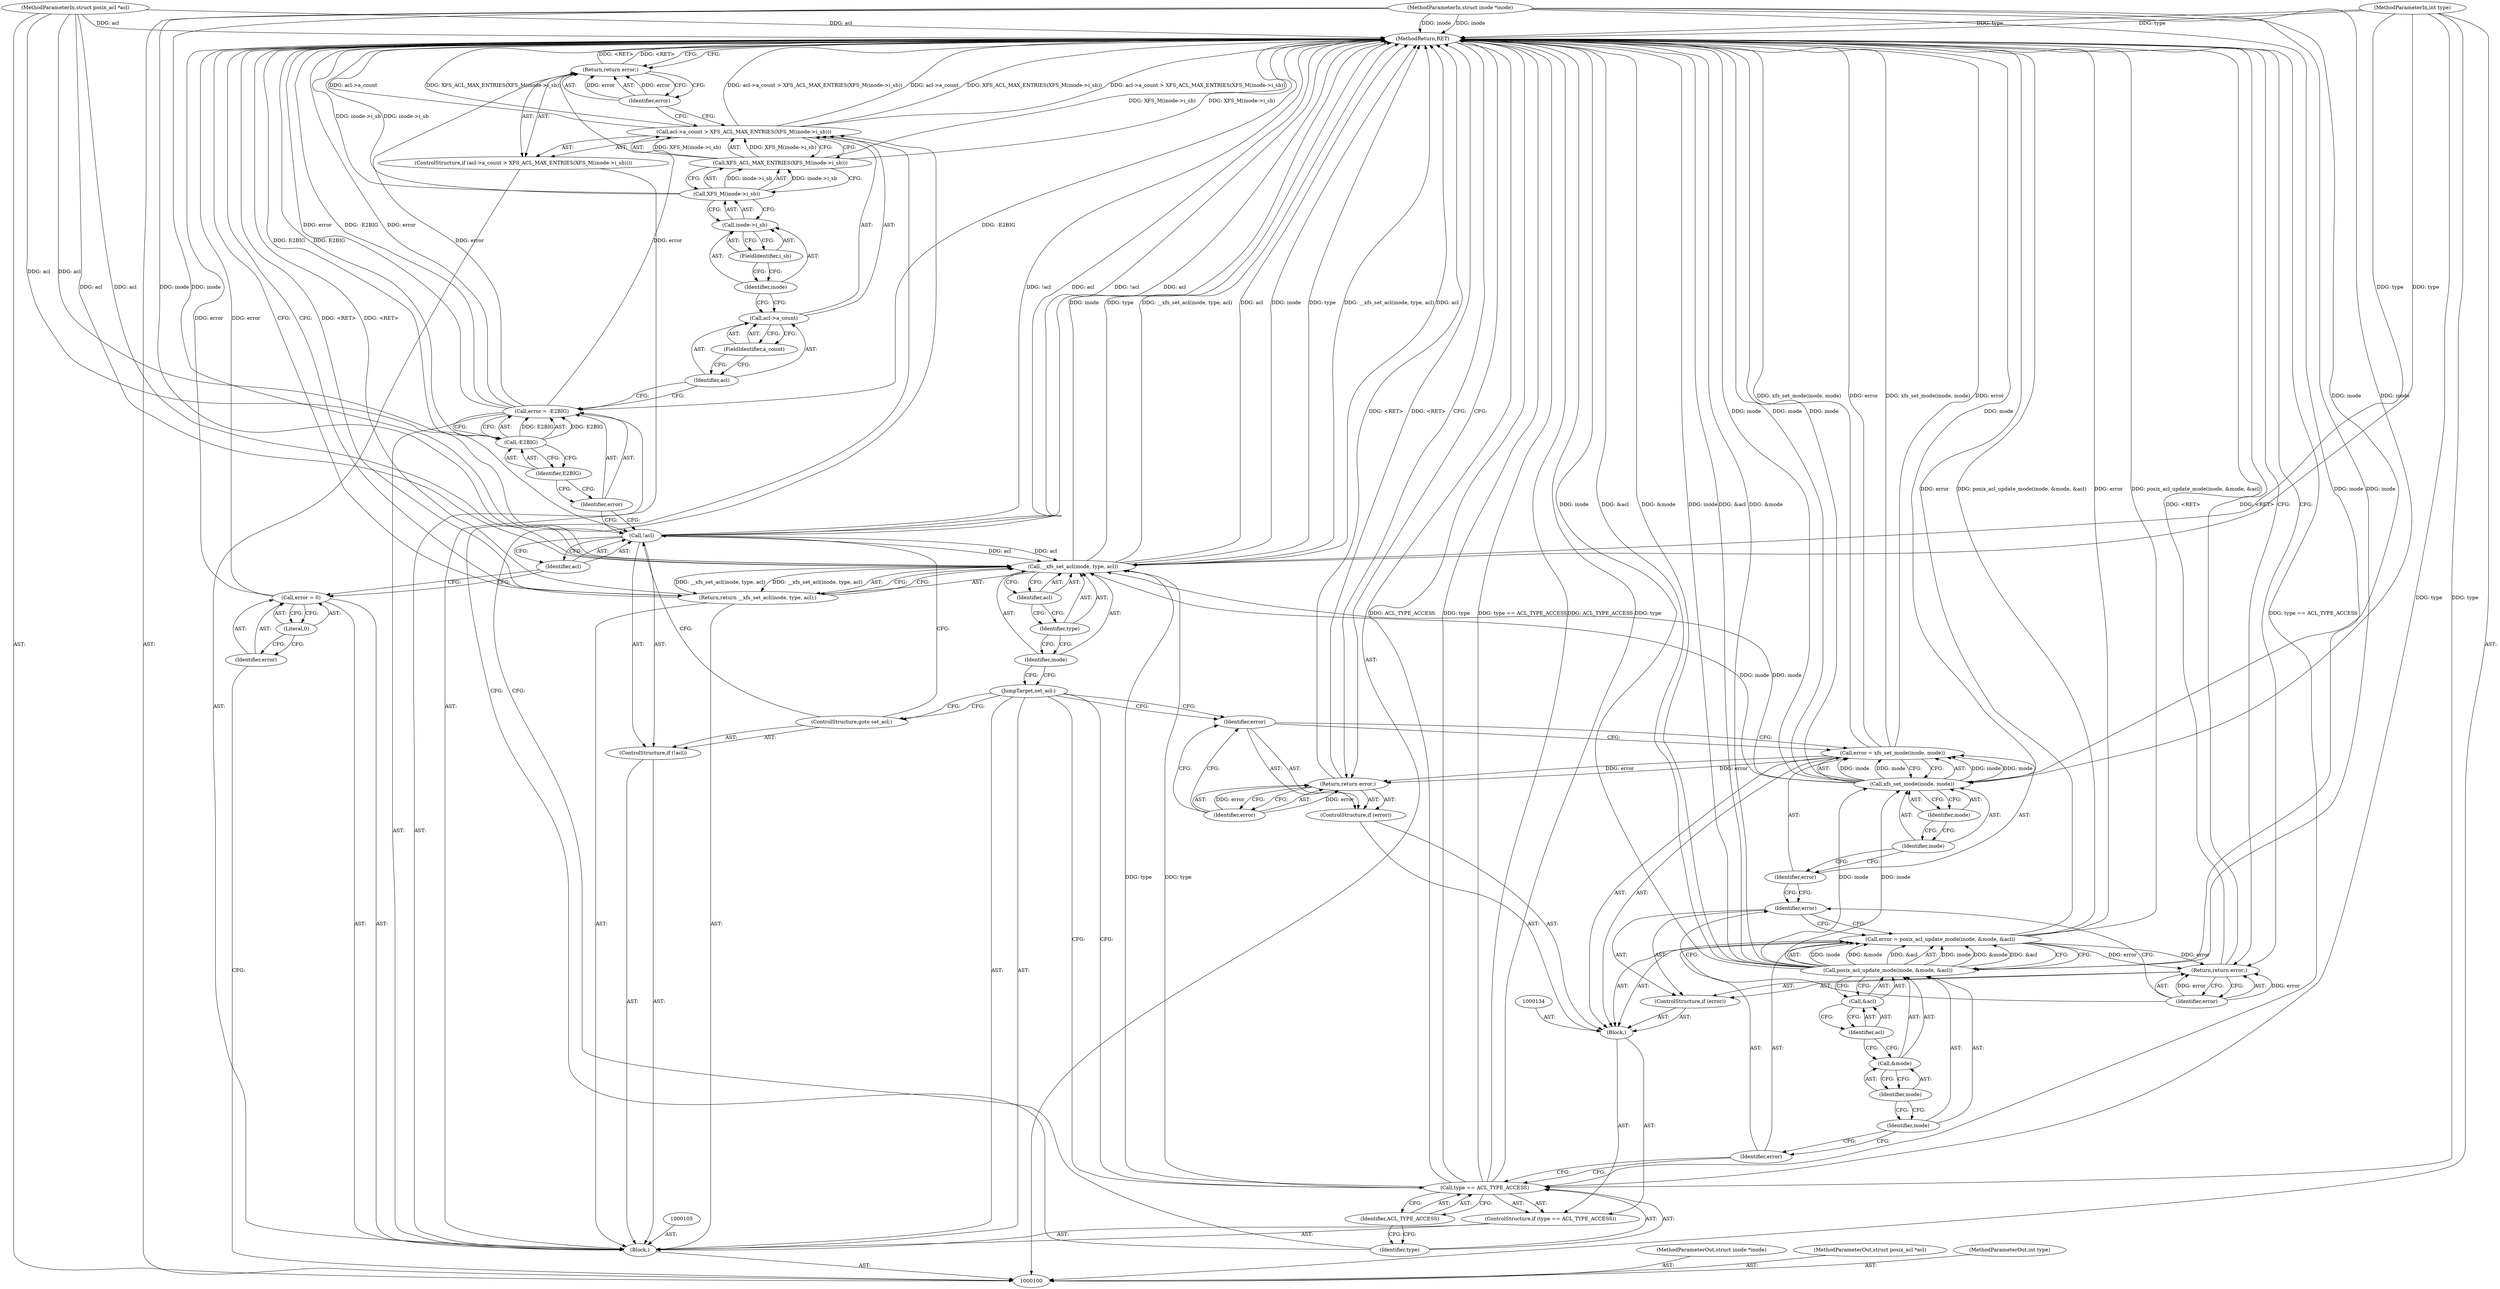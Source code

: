 digraph "0_linux_073931017b49d9458aa351605b43a7e34598caef_12" {
"1000162" [label="(MethodReturn,RET)"];
"1000101" [label="(MethodParameterIn,struct inode *inode)"];
"1000227" [label="(MethodParameterOut,struct inode *inode)"];
"1000102" [label="(MethodParameterIn,struct posix_acl *acl)"];
"1000228" [label="(MethodParameterOut,struct posix_acl *acl)"];
"1000103" [label="(MethodParameterIn,int type)"];
"1000229" [label="(MethodParameterOut,int type)"];
"1000128" [label="(Identifier,error)"];
"1000127" [label="(Return,return error;)"];
"1000132" [label="(Identifier,ACL_TYPE_ACCESS)"];
"1000129" [label="(ControlStructure,if (type == ACL_TYPE_ACCESS))"];
"1000130" [label="(Call,type == ACL_TYPE_ACCESS)"];
"1000131" [label="(Identifier,type)"];
"1000133" [label="(Block,)"];
"1000137" [label="(Call,posix_acl_update_mode(inode, &mode, &acl))"];
"1000135" [label="(Call,error = posix_acl_update_mode(inode, &mode, &acl))"];
"1000136" [label="(Identifier,error)"];
"1000138" [label="(Identifier,inode)"];
"1000139" [label="(Call,&mode)"];
"1000140" [label="(Identifier,mode)"];
"1000141" [label="(Call,&acl)"];
"1000142" [label="(Identifier,acl)"];
"1000143" [label="(ControlStructure,if (error))"];
"1000144" [label="(Identifier,error)"];
"1000146" [label="(Identifier,error)"];
"1000145" [label="(Return,return error;)"];
"1000149" [label="(Call,xfs_set_mode(inode, mode))"];
"1000150" [label="(Identifier,inode)"];
"1000147" [label="(Call,error = xfs_set_mode(inode, mode))"];
"1000148" [label="(Identifier,error)"];
"1000151" [label="(Identifier,mode)"];
"1000152" [label="(ControlStructure,if (error))"];
"1000153" [label="(Identifier,error)"];
"1000104" [label="(Block,)"];
"1000155" [label="(Identifier,error)"];
"1000154" [label="(Return,return error;)"];
"1000156" [label="(JumpTarget,set_acl:)"];
"1000157" [label="(Return,return __xfs_set_acl(inode, type, acl);)"];
"1000159" [label="(Identifier,inode)"];
"1000160" [label="(Identifier,type)"];
"1000161" [label="(Identifier,acl)"];
"1000158" [label="(Call,__xfs_set_acl(inode, type, acl))"];
"1000108" [label="(Literal,0)"];
"1000106" [label="(Call,error = 0)"];
"1000107" [label="(Identifier,error)"];
"1000109" [label="(ControlStructure,if (!acl))"];
"1000110" [label="(Call,!acl)"];
"1000111" [label="(Identifier,acl)"];
"1000112" [label="(ControlStructure,goto set_acl;)"];
"1000113" [label="(Call,error = -E2BIG)"];
"1000114" [label="(Identifier,error)"];
"1000116" [label="(Identifier,E2BIG)"];
"1000115" [label="(Call,-E2BIG)"];
"1000117" [label="(ControlStructure,if (acl->a_count > XFS_ACL_MAX_ENTRIES(XFS_M(inode->i_sb))))"];
"1000121" [label="(FieldIdentifier,a_count)"];
"1000122" [label="(Call,XFS_ACL_MAX_ENTRIES(XFS_M(inode->i_sb)))"];
"1000123" [label="(Call,XFS_M(inode->i_sb))"];
"1000124" [label="(Call,inode->i_sb)"];
"1000125" [label="(Identifier,inode)"];
"1000118" [label="(Call,acl->a_count > XFS_ACL_MAX_ENTRIES(XFS_M(inode->i_sb)))"];
"1000119" [label="(Call,acl->a_count)"];
"1000120" [label="(Identifier,acl)"];
"1000126" [label="(FieldIdentifier,i_sb)"];
"1000162" -> "1000100"  [label="AST: "];
"1000162" -> "1000127"  [label="CFG: "];
"1000162" -> "1000145"  [label="CFG: "];
"1000162" -> "1000154"  [label="CFG: "];
"1000162" -> "1000157"  [label="CFG: "];
"1000145" -> "1000162"  [label="DDG: <RET>"];
"1000127" -> "1000162"  [label="DDG: <RET>"];
"1000158" -> "1000162"  [label="DDG: inode"];
"1000158" -> "1000162"  [label="DDG: type"];
"1000158" -> "1000162"  [label="DDG: __xfs_set_acl(inode, type, acl)"];
"1000158" -> "1000162"  [label="DDG: acl"];
"1000130" -> "1000162"  [label="DDG: type == ACL_TYPE_ACCESS"];
"1000130" -> "1000162"  [label="DDG: ACL_TYPE_ACCESS"];
"1000130" -> "1000162"  [label="DDG: type"];
"1000113" -> "1000162"  [label="DDG: -E2BIG"];
"1000113" -> "1000162"  [label="DDG: error"];
"1000118" -> "1000162"  [label="DDG: acl->a_count > XFS_ACL_MAX_ENTRIES(XFS_M(inode->i_sb))"];
"1000118" -> "1000162"  [label="DDG: acl->a_count"];
"1000118" -> "1000162"  [label="DDG: XFS_ACL_MAX_ENTRIES(XFS_M(inode->i_sb))"];
"1000102" -> "1000162"  [label="DDG: acl"];
"1000149" -> "1000162"  [label="DDG: inode"];
"1000149" -> "1000162"  [label="DDG: mode"];
"1000137" -> "1000162"  [label="DDG: inode"];
"1000137" -> "1000162"  [label="DDG: &acl"];
"1000137" -> "1000162"  [label="DDG: &mode"];
"1000106" -> "1000162"  [label="DDG: error"];
"1000122" -> "1000162"  [label="DDG: XFS_M(inode->i_sb)"];
"1000103" -> "1000162"  [label="DDG: type"];
"1000147" -> "1000162"  [label="DDG: xfs_set_mode(inode, mode)"];
"1000147" -> "1000162"  [label="DDG: error"];
"1000101" -> "1000162"  [label="DDG: inode"];
"1000110" -> "1000162"  [label="DDG: !acl"];
"1000110" -> "1000162"  [label="DDG: acl"];
"1000135" -> "1000162"  [label="DDG: error"];
"1000135" -> "1000162"  [label="DDG: posix_acl_update_mode(inode, &mode, &acl)"];
"1000115" -> "1000162"  [label="DDG: E2BIG"];
"1000123" -> "1000162"  [label="DDG: inode->i_sb"];
"1000157" -> "1000162"  [label="DDG: <RET>"];
"1000154" -> "1000162"  [label="DDG: <RET>"];
"1000101" -> "1000100"  [label="AST: "];
"1000101" -> "1000162"  [label="DDG: inode"];
"1000101" -> "1000137"  [label="DDG: inode"];
"1000101" -> "1000149"  [label="DDG: inode"];
"1000101" -> "1000158"  [label="DDG: inode"];
"1000227" -> "1000100"  [label="AST: "];
"1000102" -> "1000100"  [label="AST: "];
"1000102" -> "1000162"  [label="DDG: acl"];
"1000102" -> "1000110"  [label="DDG: acl"];
"1000102" -> "1000158"  [label="DDG: acl"];
"1000228" -> "1000100"  [label="AST: "];
"1000103" -> "1000100"  [label="AST: "];
"1000103" -> "1000162"  [label="DDG: type"];
"1000103" -> "1000130"  [label="DDG: type"];
"1000103" -> "1000158"  [label="DDG: type"];
"1000229" -> "1000100"  [label="AST: "];
"1000128" -> "1000127"  [label="AST: "];
"1000128" -> "1000118"  [label="CFG: "];
"1000127" -> "1000128"  [label="CFG: "];
"1000128" -> "1000127"  [label="DDG: error"];
"1000127" -> "1000117"  [label="AST: "];
"1000127" -> "1000128"  [label="CFG: "];
"1000128" -> "1000127"  [label="AST: "];
"1000162" -> "1000127"  [label="CFG: "];
"1000127" -> "1000162"  [label="DDG: <RET>"];
"1000128" -> "1000127"  [label="DDG: error"];
"1000113" -> "1000127"  [label="DDG: error"];
"1000132" -> "1000130"  [label="AST: "];
"1000132" -> "1000131"  [label="CFG: "];
"1000130" -> "1000132"  [label="CFG: "];
"1000129" -> "1000104"  [label="AST: "];
"1000130" -> "1000129"  [label="AST: "];
"1000133" -> "1000129"  [label="AST: "];
"1000130" -> "1000129"  [label="AST: "];
"1000130" -> "1000132"  [label="CFG: "];
"1000131" -> "1000130"  [label="AST: "];
"1000132" -> "1000130"  [label="AST: "];
"1000136" -> "1000130"  [label="CFG: "];
"1000156" -> "1000130"  [label="CFG: "];
"1000130" -> "1000162"  [label="DDG: type == ACL_TYPE_ACCESS"];
"1000130" -> "1000162"  [label="DDG: ACL_TYPE_ACCESS"];
"1000130" -> "1000162"  [label="DDG: type"];
"1000103" -> "1000130"  [label="DDG: type"];
"1000130" -> "1000158"  [label="DDG: type"];
"1000131" -> "1000130"  [label="AST: "];
"1000131" -> "1000118"  [label="CFG: "];
"1000132" -> "1000131"  [label="CFG: "];
"1000133" -> "1000129"  [label="AST: "];
"1000134" -> "1000133"  [label="AST: "];
"1000135" -> "1000133"  [label="AST: "];
"1000143" -> "1000133"  [label="AST: "];
"1000147" -> "1000133"  [label="AST: "];
"1000152" -> "1000133"  [label="AST: "];
"1000137" -> "1000135"  [label="AST: "];
"1000137" -> "1000141"  [label="CFG: "];
"1000138" -> "1000137"  [label="AST: "];
"1000139" -> "1000137"  [label="AST: "];
"1000141" -> "1000137"  [label="AST: "];
"1000135" -> "1000137"  [label="CFG: "];
"1000137" -> "1000162"  [label="DDG: inode"];
"1000137" -> "1000162"  [label="DDG: &acl"];
"1000137" -> "1000162"  [label="DDG: &mode"];
"1000137" -> "1000135"  [label="DDG: inode"];
"1000137" -> "1000135"  [label="DDG: &mode"];
"1000137" -> "1000135"  [label="DDG: &acl"];
"1000101" -> "1000137"  [label="DDG: inode"];
"1000137" -> "1000149"  [label="DDG: inode"];
"1000135" -> "1000133"  [label="AST: "];
"1000135" -> "1000137"  [label="CFG: "];
"1000136" -> "1000135"  [label="AST: "];
"1000137" -> "1000135"  [label="AST: "];
"1000144" -> "1000135"  [label="CFG: "];
"1000135" -> "1000162"  [label="DDG: error"];
"1000135" -> "1000162"  [label="DDG: posix_acl_update_mode(inode, &mode, &acl)"];
"1000137" -> "1000135"  [label="DDG: inode"];
"1000137" -> "1000135"  [label="DDG: &mode"];
"1000137" -> "1000135"  [label="DDG: &acl"];
"1000135" -> "1000145"  [label="DDG: error"];
"1000136" -> "1000135"  [label="AST: "];
"1000136" -> "1000130"  [label="CFG: "];
"1000138" -> "1000136"  [label="CFG: "];
"1000138" -> "1000137"  [label="AST: "];
"1000138" -> "1000136"  [label="CFG: "];
"1000140" -> "1000138"  [label="CFG: "];
"1000139" -> "1000137"  [label="AST: "];
"1000139" -> "1000140"  [label="CFG: "];
"1000140" -> "1000139"  [label="AST: "];
"1000142" -> "1000139"  [label="CFG: "];
"1000140" -> "1000139"  [label="AST: "];
"1000140" -> "1000138"  [label="CFG: "];
"1000139" -> "1000140"  [label="CFG: "];
"1000141" -> "1000137"  [label="AST: "];
"1000141" -> "1000142"  [label="CFG: "];
"1000142" -> "1000141"  [label="AST: "];
"1000137" -> "1000141"  [label="CFG: "];
"1000142" -> "1000141"  [label="AST: "];
"1000142" -> "1000139"  [label="CFG: "];
"1000141" -> "1000142"  [label="CFG: "];
"1000143" -> "1000133"  [label="AST: "];
"1000144" -> "1000143"  [label="AST: "];
"1000145" -> "1000143"  [label="AST: "];
"1000144" -> "1000143"  [label="AST: "];
"1000144" -> "1000135"  [label="CFG: "];
"1000146" -> "1000144"  [label="CFG: "];
"1000148" -> "1000144"  [label="CFG: "];
"1000146" -> "1000145"  [label="AST: "];
"1000146" -> "1000144"  [label="CFG: "];
"1000145" -> "1000146"  [label="CFG: "];
"1000146" -> "1000145"  [label="DDG: error"];
"1000145" -> "1000143"  [label="AST: "];
"1000145" -> "1000146"  [label="CFG: "];
"1000146" -> "1000145"  [label="AST: "];
"1000162" -> "1000145"  [label="CFG: "];
"1000145" -> "1000162"  [label="DDG: <RET>"];
"1000146" -> "1000145"  [label="DDG: error"];
"1000135" -> "1000145"  [label="DDG: error"];
"1000149" -> "1000147"  [label="AST: "];
"1000149" -> "1000151"  [label="CFG: "];
"1000150" -> "1000149"  [label="AST: "];
"1000151" -> "1000149"  [label="AST: "];
"1000147" -> "1000149"  [label="CFG: "];
"1000149" -> "1000162"  [label="DDG: inode"];
"1000149" -> "1000162"  [label="DDG: mode"];
"1000149" -> "1000147"  [label="DDG: inode"];
"1000149" -> "1000147"  [label="DDG: mode"];
"1000137" -> "1000149"  [label="DDG: inode"];
"1000101" -> "1000149"  [label="DDG: inode"];
"1000149" -> "1000158"  [label="DDG: inode"];
"1000150" -> "1000149"  [label="AST: "];
"1000150" -> "1000148"  [label="CFG: "];
"1000151" -> "1000150"  [label="CFG: "];
"1000147" -> "1000133"  [label="AST: "];
"1000147" -> "1000149"  [label="CFG: "];
"1000148" -> "1000147"  [label="AST: "];
"1000149" -> "1000147"  [label="AST: "];
"1000153" -> "1000147"  [label="CFG: "];
"1000147" -> "1000162"  [label="DDG: xfs_set_mode(inode, mode)"];
"1000147" -> "1000162"  [label="DDG: error"];
"1000149" -> "1000147"  [label="DDG: inode"];
"1000149" -> "1000147"  [label="DDG: mode"];
"1000147" -> "1000154"  [label="DDG: error"];
"1000148" -> "1000147"  [label="AST: "];
"1000148" -> "1000144"  [label="CFG: "];
"1000150" -> "1000148"  [label="CFG: "];
"1000151" -> "1000149"  [label="AST: "];
"1000151" -> "1000150"  [label="CFG: "];
"1000149" -> "1000151"  [label="CFG: "];
"1000152" -> "1000133"  [label="AST: "];
"1000153" -> "1000152"  [label="AST: "];
"1000154" -> "1000152"  [label="AST: "];
"1000153" -> "1000152"  [label="AST: "];
"1000153" -> "1000147"  [label="CFG: "];
"1000155" -> "1000153"  [label="CFG: "];
"1000156" -> "1000153"  [label="CFG: "];
"1000104" -> "1000100"  [label="AST: "];
"1000105" -> "1000104"  [label="AST: "];
"1000106" -> "1000104"  [label="AST: "];
"1000109" -> "1000104"  [label="AST: "];
"1000113" -> "1000104"  [label="AST: "];
"1000117" -> "1000104"  [label="AST: "];
"1000129" -> "1000104"  [label="AST: "];
"1000156" -> "1000104"  [label="AST: "];
"1000157" -> "1000104"  [label="AST: "];
"1000155" -> "1000154"  [label="AST: "];
"1000155" -> "1000153"  [label="CFG: "];
"1000154" -> "1000155"  [label="CFG: "];
"1000155" -> "1000154"  [label="DDG: error"];
"1000154" -> "1000152"  [label="AST: "];
"1000154" -> "1000155"  [label="CFG: "];
"1000155" -> "1000154"  [label="AST: "];
"1000162" -> "1000154"  [label="CFG: "];
"1000154" -> "1000162"  [label="DDG: <RET>"];
"1000155" -> "1000154"  [label="DDG: error"];
"1000147" -> "1000154"  [label="DDG: error"];
"1000156" -> "1000104"  [label="AST: "];
"1000156" -> "1000153"  [label="CFG: "];
"1000156" -> "1000130"  [label="CFG: "];
"1000156" -> "1000112"  [label="CFG: "];
"1000159" -> "1000156"  [label="CFG: "];
"1000157" -> "1000104"  [label="AST: "];
"1000157" -> "1000158"  [label="CFG: "];
"1000158" -> "1000157"  [label="AST: "];
"1000162" -> "1000157"  [label="CFG: "];
"1000157" -> "1000162"  [label="DDG: <RET>"];
"1000158" -> "1000157"  [label="DDG: __xfs_set_acl(inode, type, acl)"];
"1000159" -> "1000158"  [label="AST: "];
"1000159" -> "1000156"  [label="CFG: "];
"1000160" -> "1000159"  [label="CFG: "];
"1000160" -> "1000158"  [label="AST: "];
"1000160" -> "1000159"  [label="CFG: "];
"1000161" -> "1000160"  [label="CFG: "];
"1000161" -> "1000158"  [label="AST: "];
"1000161" -> "1000160"  [label="CFG: "];
"1000158" -> "1000161"  [label="CFG: "];
"1000158" -> "1000157"  [label="AST: "];
"1000158" -> "1000161"  [label="CFG: "];
"1000159" -> "1000158"  [label="AST: "];
"1000160" -> "1000158"  [label="AST: "];
"1000161" -> "1000158"  [label="AST: "];
"1000157" -> "1000158"  [label="CFG: "];
"1000158" -> "1000162"  [label="DDG: inode"];
"1000158" -> "1000162"  [label="DDG: type"];
"1000158" -> "1000162"  [label="DDG: __xfs_set_acl(inode, type, acl)"];
"1000158" -> "1000162"  [label="DDG: acl"];
"1000158" -> "1000157"  [label="DDG: __xfs_set_acl(inode, type, acl)"];
"1000149" -> "1000158"  [label="DDG: inode"];
"1000101" -> "1000158"  [label="DDG: inode"];
"1000130" -> "1000158"  [label="DDG: type"];
"1000103" -> "1000158"  [label="DDG: type"];
"1000110" -> "1000158"  [label="DDG: acl"];
"1000102" -> "1000158"  [label="DDG: acl"];
"1000108" -> "1000106"  [label="AST: "];
"1000108" -> "1000107"  [label="CFG: "];
"1000106" -> "1000108"  [label="CFG: "];
"1000106" -> "1000104"  [label="AST: "];
"1000106" -> "1000108"  [label="CFG: "];
"1000107" -> "1000106"  [label="AST: "];
"1000108" -> "1000106"  [label="AST: "];
"1000111" -> "1000106"  [label="CFG: "];
"1000106" -> "1000162"  [label="DDG: error"];
"1000107" -> "1000106"  [label="AST: "];
"1000107" -> "1000100"  [label="CFG: "];
"1000108" -> "1000107"  [label="CFG: "];
"1000109" -> "1000104"  [label="AST: "];
"1000110" -> "1000109"  [label="AST: "];
"1000112" -> "1000109"  [label="AST: "];
"1000110" -> "1000109"  [label="AST: "];
"1000110" -> "1000111"  [label="CFG: "];
"1000111" -> "1000110"  [label="AST: "];
"1000112" -> "1000110"  [label="CFG: "];
"1000114" -> "1000110"  [label="CFG: "];
"1000110" -> "1000162"  [label="DDG: !acl"];
"1000110" -> "1000162"  [label="DDG: acl"];
"1000102" -> "1000110"  [label="DDG: acl"];
"1000110" -> "1000158"  [label="DDG: acl"];
"1000111" -> "1000110"  [label="AST: "];
"1000111" -> "1000106"  [label="CFG: "];
"1000110" -> "1000111"  [label="CFG: "];
"1000112" -> "1000109"  [label="AST: "];
"1000112" -> "1000110"  [label="CFG: "];
"1000156" -> "1000112"  [label="CFG: "];
"1000113" -> "1000104"  [label="AST: "];
"1000113" -> "1000115"  [label="CFG: "];
"1000114" -> "1000113"  [label="AST: "];
"1000115" -> "1000113"  [label="AST: "];
"1000120" -> "1000113"  [label="CFG: "];
"1000113" -> "1000162"  [label="DDG: -E2BIG"];
"1000113" -> "1000162"  [label="DDG: error"];
"1000115" -> "1000113"  [label="DDG: E2BIG"];
"1000113" -> "1000127"  [label="DDG: error"];
"1000114" -> "1000113"  [label="AST: "];
"1000114" -> "1000110"  [label="CFG: "];
"1000116" -> "1000114"  [label="CFG: "];
"1000116" -> "1000115"  [label="AST: "];
"1000116" -> "1000114"  [label="CFG: "];
"1000115" -> "1000116"  [label="CFG: "];
"1000115" -> "1000113"  [label="AST: "];
"1000115" -> "1000116"  [label="CFG: "];
"1000116" -> "1000115"  [label="AST: "];
"1000113" -> "1000115"  [label="CFG: "];
"1000115" -> "1000162"  [label="DDG: E2BIG"];
"1000115" -> "1000113"  [label="DDG: E2BIG"];
"1000117" -> "1000104"  [label="AST: "];
"1000118" -> "1000117"  [label="AST: "];
"1000127" -> "1000117"  [label="AST: "];
"1000121" -> "1000119"  [label="AST: "];
"1000121" -> "1000120"  [label="CFG: "];
"1000119" -> "1000121"  [label="CFG: "];
"1000122" -> "1000118"  [label="AST: "];
"1000122" -> "1000123"  [label="CFG: "];
"1000123" -> "1000122"  [label="AST: "];
"1000118" -> "1000122"  [label="CFG: "];
"1000122" -> "1000162"  [label="DDG: XFS_M(inode->i_sb)"];
"1000122" -> "1000118"  [label="DDG: XFS_M(inode->i_sb)"];
"1000123" -> "1000122"  [label="DDG: inode->i_sb"];
"1000123" -> "1000122"  [label="AST: "];
"1000123" -> "1000124"  [label="CFG: "];
"1000124" -> "1000123"  [label="AST: "];
"1000122" -> "1000123"  [label="CFG: "];
"1000123" -> "1000162"  [label="DDG: inode->i_sb"];
"1000123" -> "1000122"  [label="DDG: inode->i_sb"];
"1000124" -> "1000123"  [label="AST: "];
"1000124" -> "1000126"  [label="CFG: "];
"1000125" -> "1000124"  [label="AST: "];
"1000126" -> "1000124"  [label="AST: "];
"1000123" -> "1000124"  [label="CFG: "];
"1000125" -> "1000124"  [label="AST: "];
"1000125" -> "1000119"  [label="CFG: "];
"1000126" -> "1000125"  [label="CFG: "];
"1000118" -> "1000117"  [label="AST: "];
"1000118" -> "1000122"  [label="CFG: "];
"1000119" -> "1000118"  [label="AST: "];
"1000122" -> "1000118"  [label="AST: "];
"1000128" -> "1000118"  [label="CFG: "];
"1000131" -> "1000118"  [label="CFG: "];
"1000118" -> "1000162"  [label="DDG: acl->a_count > XFS_ACL_MAX_ENTRIES(XFS_M(inode->i_sb))"];
"1000118" -> "1000162"  [label="DDG: acl->a_count"];
"1000118" -> "1000162"  [label="DDG: XFS_ACL_MAX_ENTRIES(XFS_M(inode->i_sb))"];
"1000122" -> "1000118"  [label="DDG: XFS_M(inode->i_sb)"];
"1000119" -> "1000118"  [label="AST: "];
"1000119" -> "1000121"  [label="CFG: "];
"1000120" -> "1000119"  [label="AST: "];
"1000121" -> "1000119"  [label="AST: "];
"1000125" -> "1000119"  [label="CFG: "];
"1000120" -> "1000119"  [label="AST: "];
"1000120" -> "1000113"  [label="CFG: "];
"1000121" -> "1000120"  [label="CFG: "];
"1000126" -> "1000124"  [label="AST: "];
"1000126" -> "1000125"  [label="CFG: "];
"1000124" -> "1000126"  [label="CFG: "];
}

